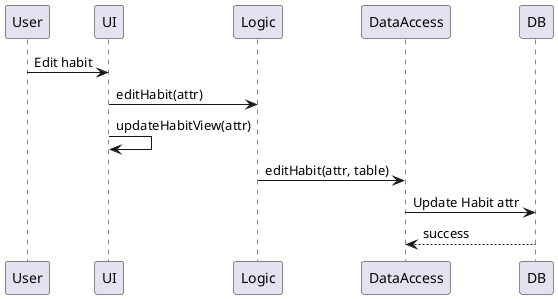 @startuml
User -> UI: Edit habit
UI -> Logic: editHabit(attr)
UI -> UI: updateHabitView(attr)
Logic -> DataAccess: editHabit(attr, table)
DataAccess -> DB: Update Habit attr
DB --> DataAccess: success
@enduml